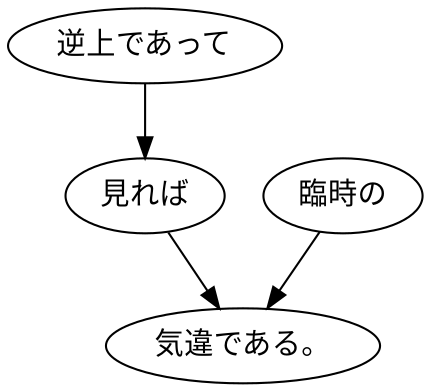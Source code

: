 digraph graph4886 {
	node0 [label="逆上であって"];
	node1 [label="見れば"];
	node2 [label="臨時の"];
	node3 [label="気違である。"];
	node0 -> node1;
	node1 -> node3;
	node2 -> node3;
}
